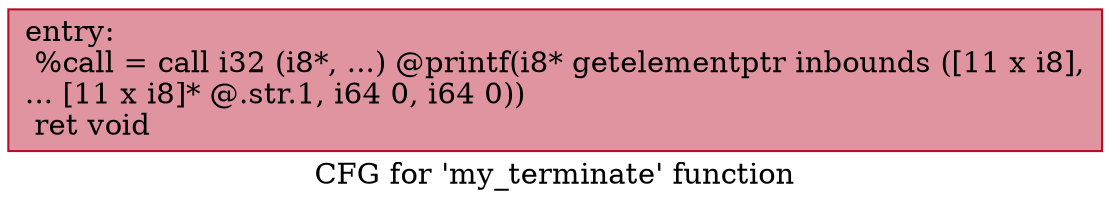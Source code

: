 digraph "CFG for 'my_terminate' function" {
	label="CFG for 'my_terminate' function";

	Node0x55730ef77810 [shape=record,color="#b70d28ff", style=filled, fillcolor="#b70d2870",label="{entry:\l  %call = call i32 (i8*, ...) @printf(i8* getelementptr inbounds ([11 x i8],\l... [11 x i8]* @.str.1, i64 0, i64 0))\l  ret void\l}"];
}
